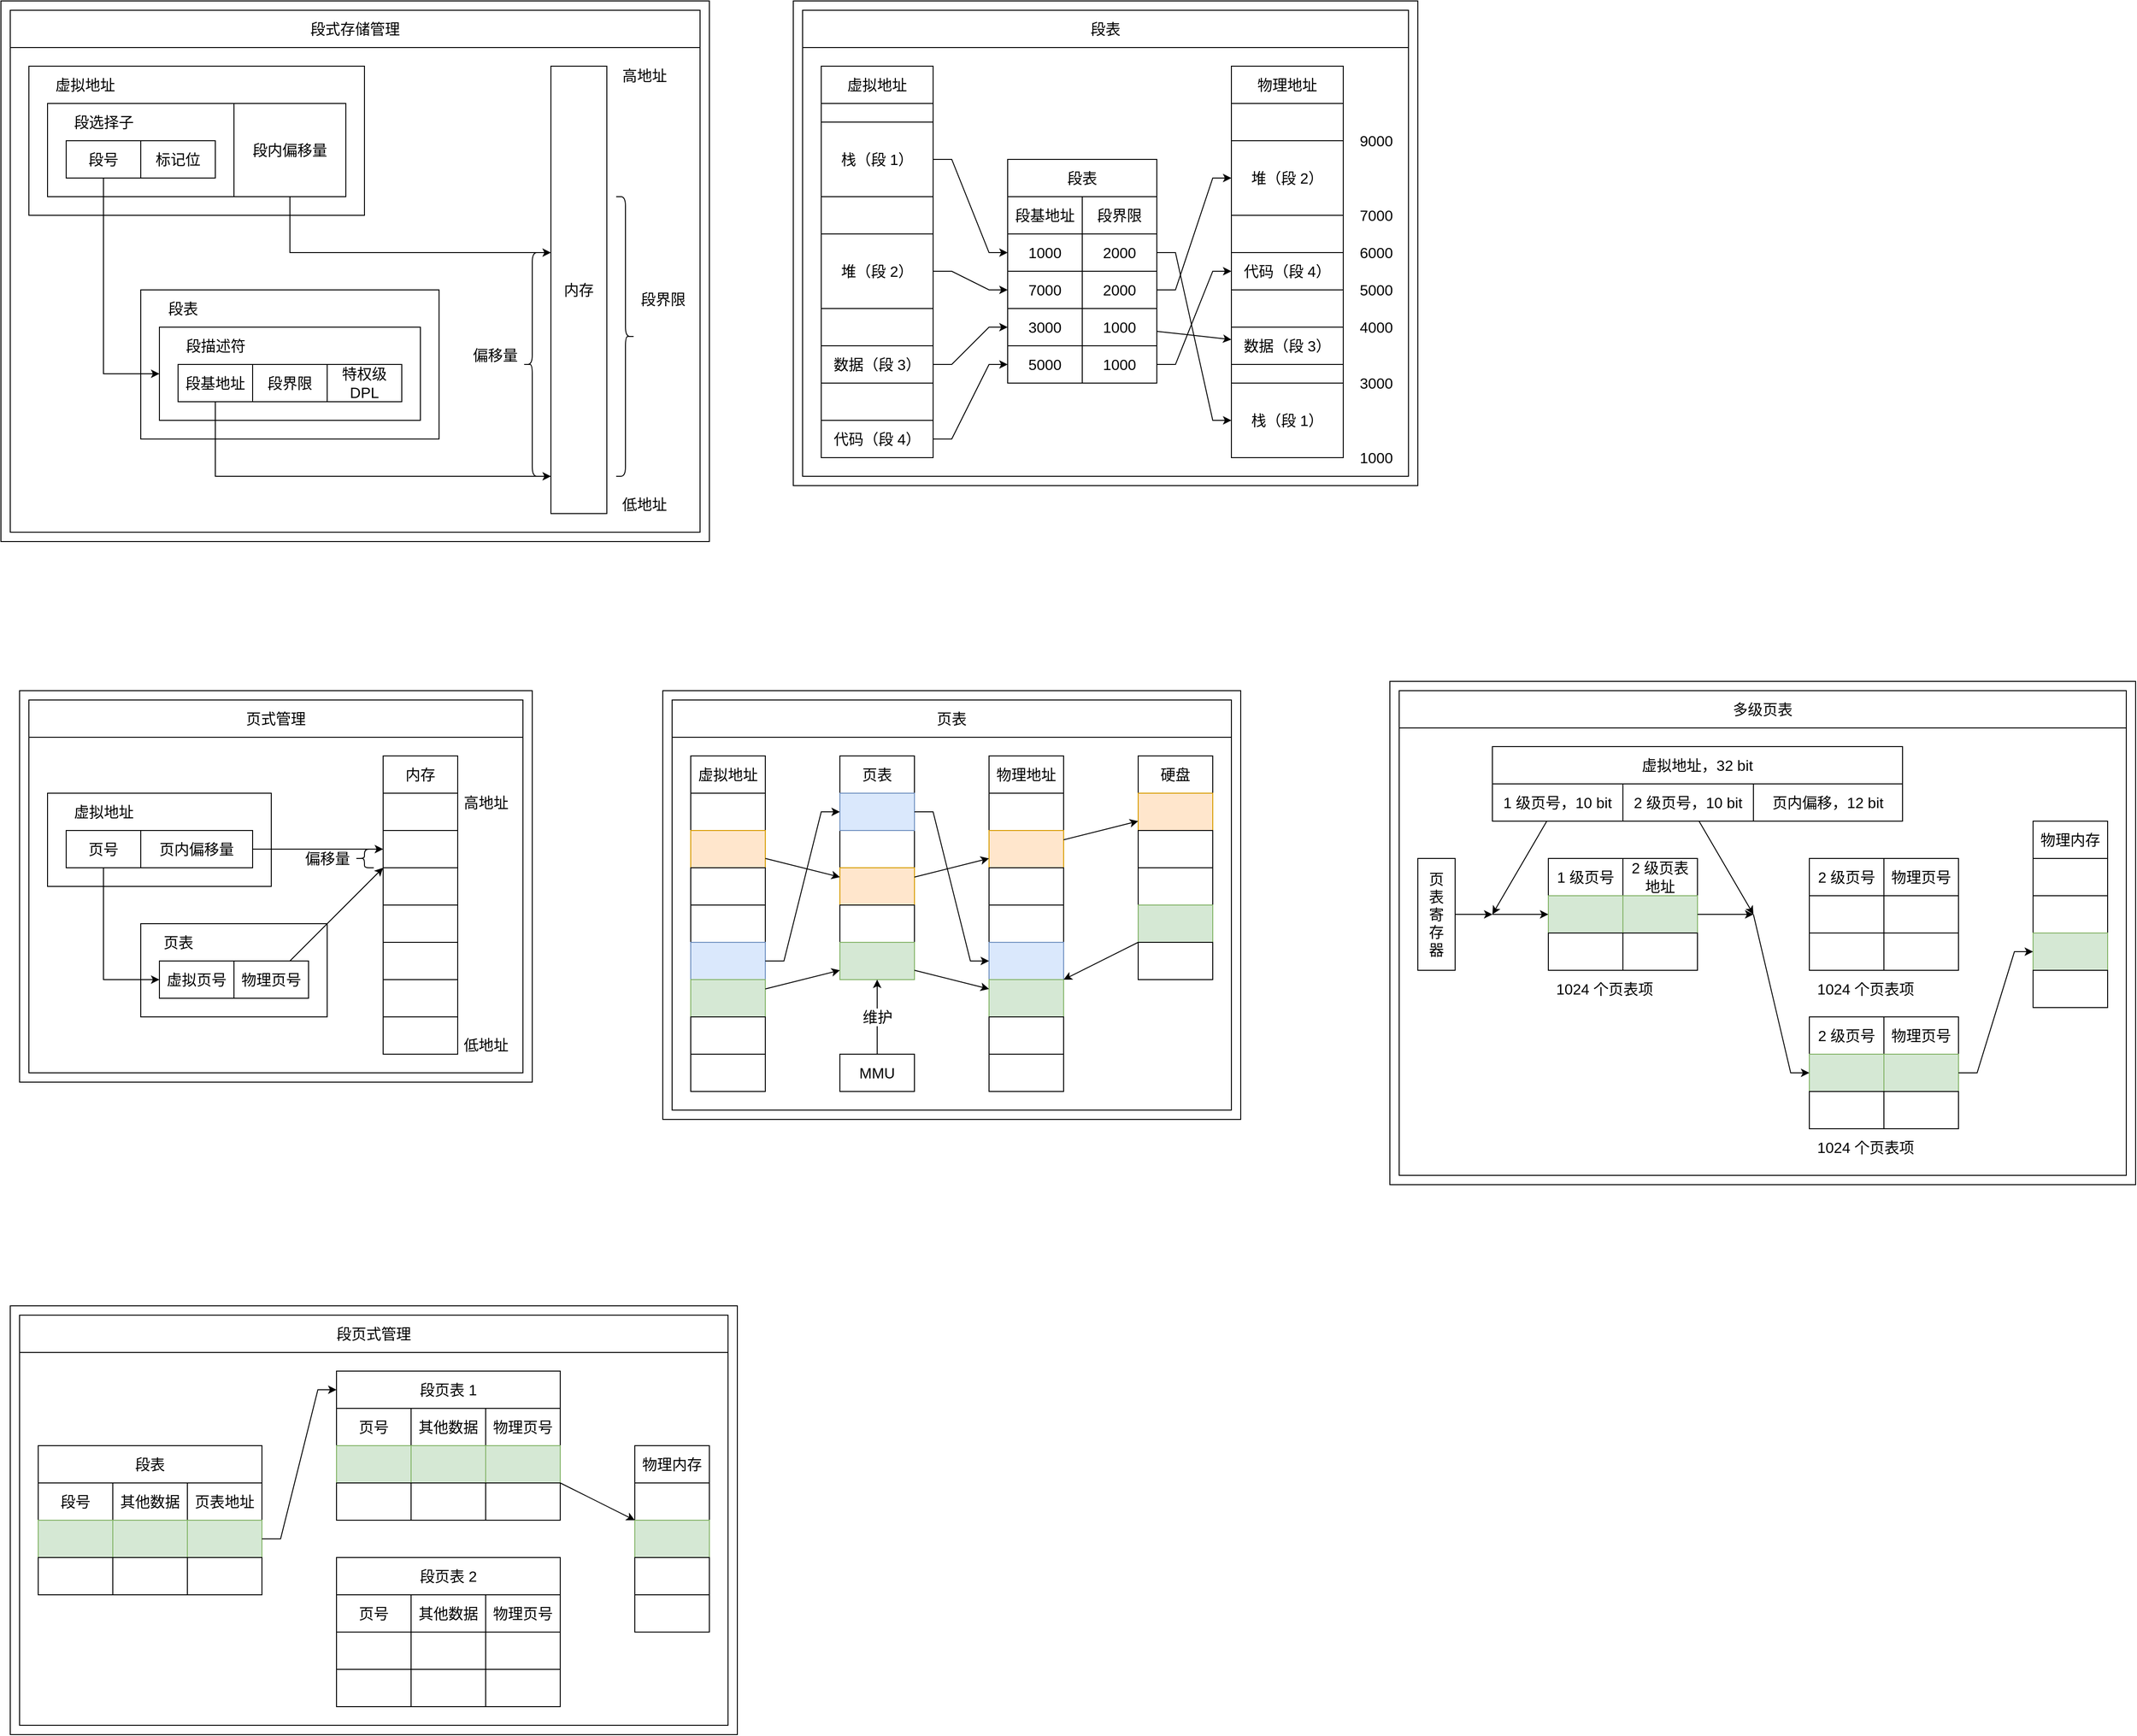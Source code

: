 <mxfile version="17.4.2" type="device"><diagram id="UDlizHPyq2F-EiQFJnR5" name="第 1 页"><mxGraphModel dx="2816" dy="1686" grid="1" gridSize="10" guides="0" tooltips="1" connect="0" arrows="0" fold="1" page="1" pageScale="1" pageWidth="827" pageHeight="1169" math="0" shadow="0"><root><mxCell id="0"/><mxCell id="1" parent="0"/><mxCell id="MogbPt8n4CE0LKkK8IzU-5" value="" style="group" vertex="1" connectable="0" parent="1"><mxGeometry x="220" y="220" width="740" height="560" as="geometry"/></mxCell><mxCell id="t6T3o283fWgh9H9wGAyo-39" value="" style="rounded=0;whiteSpace=wrap;html=1;fontSize=16;strokeColor=default;fillColor=none;container=0;" parent="MogbPt8n4CE0LKkK8IzU-5" vertex="1"><mxGeometry y="40" width="740" height="520" as="geometry"/></mxCell><mxCell id="t6T3o283fWgh9H9wGAyo-253" value="段式存储管理" style="rounded=0;whiteSpace=wrap;html=1;fontSize=16;strokeColor=default;fillColor=none;container=0;" parent="MogbPt8n4CE0LKkK8IzU-5" vertex="1"><mxGeometry width="740" height="40" as="geometry"/></mxCell><mxCell id="t6T3o283fWgh9H9wGAyo-29" value="内存" style="rounded=0;whiteSpace=wrap;html=1;fontSize=16;strokeColor=default;fillColor=none;container=0;" parent="MogbPt8n4CE0LKkK8IzU-5" vertex="1"><mxGeometry x="580" y="60" width="60" height="480" as="geometry"/></mxCell><mxCell id="t6T3o283fWgh9H9wGAyo-31" value="" style="endArrow=classic;html=1;rounded=0;fontSize=16;" parent="MogbPt8n4CE0LKkK8IzU-5" source="t6T3o283fWgh9H9wGAyo-19" edge="1"><mxGeometry width="50" height="50" relative="1" as="geometry"><mxPoint x="220" y="460" as="sourcePoint"/><mxPoint x="580" y="500" as="targetPoint"/><Array as="points"><mxPoint x="220" y="500"/></Array></mxGeometry></mxCell><mxCell id="t6T3o283fWgh9H9wGAyo-32" value="低地址" style="text;html=1;align=center;verticalAlign=middle;resizable=0;points=[];autosize=1;strokeColor=none;fillColor=none;fontSize=16;container=0;" parent="MogbPt8n4CE0LKkK8IzU-5" vertex="1"><mxGeometry x="650" y="520" width="60" height="20" as="geometry"/></mxCell><mxCell id="t6T3o283fWgh9H9wGAyo-33" value="高地址" style="text;html=1;align=center;verticalAlign=middle;resizable=0;points=[];autosize=1;strokeColor=none;fillColor=none;fontSize=16;container=0;" parent="MogbPt8n4CE0LKkK8IzU-5" vertex="1"><mxGeometry x="650" y="60" width="60" height="20" as="geometry"/></mxCell><mxCell id="t6T3o283fWgh9H9wGAyo-34" value="" style="endArrow=classic;html=1;rounded=0;fontSize=16;" parent="MogbPt8n4CE0LKkK8IzU-5" source="t6T3o283fWgh9H9wGAyo-13" edge="1"><mxGeometry width="50" height="50" relative="1" as="geometry"><mxPoint x="540" y="320" as="sourcePoint"/><mxPoint x="580" y="260" as="targetPoint"/><Array as="points"><mxPoint x="300" y="260"/></Array></mxGeometry></mxCell><mxCell id="t6T3o283fWgh9H9wGAyo-35" value="" style="shape=curlyBracket;whiteSpace=wrap;html=1;rounded=1;fontSize=16;strokeColor=default;fillColor=none;container=0;" parent="MogbPt8n4CE0LKkK8IzU-5" vertex="1"><mxGeometry x="550" y="260" width="20" height="240" as="geometry"/></mxCell><mxCell id="t6T3o283fWgh9H9wGAyo-36" value="偏移量" style="text;html=1;align=center;verticalAlign=middle;resizable=0;points=[];autosize=1;strokeColor=none;fillColor=none;fontSize=16;container=0;" parent="MogbPt8n4CE0LKkK8IzU-5" vertex="1"><mxGeometry x="490" y="360" width="60" height="20" as="geometry"/></mxCell><mxCell id="t6T3o283fWgh9H9wGAyo-37" value="" style="shape=curlyBracket;whiteSpace=wrap;html=1;rounded=1;flipH=1;fontSize=16;strokeColor=default;fillColor=none;container=0;" parent="MogbPt8n4CE0LKkK8IzU-5" vertex="1"><mxGeometry x="650" y="200" width="20" height="300" as="geometry"/></mxCell><mxCell id="t6T3o283fWgh9H9wGAyo-38" value="段界限" style="text;html=1;align=center;verticalAlign=middle;resizable=0;points=[];autosize=1;strokeColor=none;fillColor=none;fontSize=16;container=0;" parent="MogbPt8n4CE0LKkK8IzU-5" vertex="1"><mxGeometry x="670" y="300" width="60" height="20" as="geometry"/></mxCell><mxCell id="t6T3o283fWgh9H9wGAyo-11" value="" style="rounded=0;whiteSpace=wrap;html=1;fontSize=16;strokeColor=default;fillColor=none;spacingTop=-120;container=0;" parent="MogbPt8n4CE0LKkK8IzU-5" vertex="1"><mxGeometry x="20" y="60" width="360" height="160" as="geometry"/></mxCell><mxCell id="t6T3o283fWgh9H9wGAyo-12" value="" style="rounded=0;whiteSpace=wrap;html=1;fontSize=16;strokeColor=default;fillColor=none;spacingTop=-60;container=0;" parent="MogbPt8n4CE0LKkK8IzU-5" vertex="1"><mxGeometry x="40" y="100" width="200" height="100" as="geometry"/></mxCell><mxCell id="t6T3o283fWgh9H9wGAyo-13" value="段内偏移量" style="rounded=0;whiteSpace=wrap;html=1;fontSize=16;strokeColor=default;fillColor=none;container=0;" parent="MogbPt8n4CE0LKkK8IzU-5" vertex="1"><mxGeometry x="240" y="100" width="120" height="100" as="geometry"/></mxCell><mxCell id="t6T3o283fWgh9H9wGAyo-14" value="段号" style="rounded=0;whiteSpace=wrap;html=1;fontSize=16;strokeColor=default;fillColor=none;container=0;" parent="MogbPt8n4CE0LKkK8IzU-5" vertex="1"><mxGeometry x="60" y="140" width="80" height="40" as="geometry"/></mxCell><mxCell id="t6T3o283fWgh9H9wGAyo-15" value="标记位" style="rounded=0;whiteSpace=wrap;html=1;fontSize=16;strokeColor=default;fillColor=none;container=0;" parent="MogbPt8n4CE0LKkK8IzU-5" vertex="1"><mxGeometry x="140" y="140" width="80" height="40" as="geometry"/></mxCell><mxCell id="t6T3o283fWgh9H9wGAyo-17" value="" style="rounded=0;whiteSpace=wrap;html=1;fontSize=16;strokeColor=default;fillColor=none;spacingTop=-220;container=0;" parent="MogbPt8n4CE0LKkK8IzU-5" vertex="1"><mxGeometry x="140" y="300" width="320" height="160" as="geometry"/></mxCell><mxCell id="t6T3o283fWgh9H9wGAyo-18" value="" style="rounded=0;whiteSpace=wrap;html=1;fontSize=16;strokeColor=default;fillColor=none;spacingTop=-60;container=0;" parent="MogbPt8n4CE0LKkK8IzU-5" vertex="1"><mxGeometry x="160" y="340" width="280" height="100" as="geometry"/></mxCell><mxCell id="t6T3o283fWgh9H9wGAyo-19" value="段基地址" style="rounded=0;whiteSpace=wrap;html=1;fontSize=16;strokeColor=default;fillColor=none;container=0;" parent="MogbPt8n4CE0LKkK8IzU-5" vertex="1"><mxGeometry x="180" y="380" width="80" height="40" as="geometry"/></mxCell><mxCell id="t6T3o283fWgh9H9wGAyo-20" value="段界限" style="rounded=0;whiteSpace=wrap;html=1;fontSize=16;strokeColor=default;fillColor=none;container=0;" parent="MogbPt8n4CE0LKkK8IzU-5" vertex="1"><mxGeometry x="260" y="380" width="80" height="40" as="geometry"/></mxCell><mxCell id="t6T3o283fWgh9H9wGAyo-21" value="特权级&lt;br&gt;DPL" style="rounded=0;whiteSpace=wrap;html=1;fontSize=16;strokeColor=default;fillColor=none;container=0;" parent="MogbPt8n4CE0LKkK8IzU-5" vertex="1"><mxGeometry x="340" y="380" width="80" height="40" as="geometry"/></mxCell><mxCell id="t6T3o283fWgh9H9wGAyo-30" value="" style="endArrow=classic;html=1;rounded=0;fontSize=16;" parent="MogbPt8n4CE0LKkK8IzU-5" source="t6T3o283fWgh9H9wGAyo-14" target="t6T3o283fWgh9H9wGAyo-18" edge="1"><mxGeometry width="50" height="50" relative="1" as="geometry"><mxPoint x="340" y="360" as="sourcePoint"/><mxPoint x="160" y="400" as="targetPoint"/><Array as="points"><mxPoint x="100" y="390"/></Array></mxGeometry></mxCell><mxCell id="MogbPt8n4CE0LKkK8IzU-1" value="&lt;span style=&quot;font-size: 16px&quot;&gt;段表&lt;/span&gt;" style="text;html=1;align=center;verticalAlign=middle;resizable=0;points=[];autosize=1;strokeColor=none;fillColor=none;" vertex="1" parent="MogbPt8n4CE0LKkK8IzU-5"><mxGeometry x="160" y="310" width="50" height="20" as="geometry"/></mxCell><mxCell id="MogbPt8n4CE0LKkK8IzU-2" value="&lt;span style=&quot;font-size: 16px&quot;&gt;虚拟地址&lt;/span&gt;" style="text;html=1;align=center;verticalAlign=middle;resizable=0;points=[];autosize=1;strokeColor=none;fillColor=none;" vertex="1" parent="MogbPt8n4CE0LKkK8IzU-5"><mxGeometry x="40" y="70" width="80" height="20" as="geometry"/></mxCell><mxCell id="MogbPt8n4CE0LKkK8IzU-3" value="&lt;span style=&quot;font-size: 16px&quot;&gt;段选择子&lt;/span&gt;" style="text;html=1;align=center;verticalAlign=middle;resizable=0;points=[];autosize=1;strokeColor=none;fillColor=none;" vertex="1" parent="MogbPt8n4CE0LKkK8IzU-5"><mxGeometry x="60" y="110" width="80" height="20" as="geometry"/></mxCell><mxCell id="MogbPt8n4CE0LKkK8IzU-4" value="&lt;span style=&quot;font-size: 16px&quot;&gt;段描述符&lt;/span&gt;" style="text;html=1;align=center;verticalAlign=middle;resizable=0;points=[];autosize=1;strokeColor=none;fillColor=none;" vertex="1" parent="MogbPt8n4CE0LKkK8IzU-5"><mxGeometry x="180" y="350" width="80" height="20" as="geometry"/></mxCell><mxCell id="MogbPt8n4CE0LKkK8IzU-6" value="" style="group" vertex="1" connectable="0" parent="1"><mxGeometry x="1070" y="220" width="650" height="500" as="geometry"/></mxCell><mxCell id="t6T3o283fWgh9H9wGAyo-254" value="段表" style="rounded=0;whiteSpace=wrap;html=1;fontSize=16;strokeColor=default;fillColor=none;container=0;" parent="MogbPt8n4CE0LKkK8IzU-6" vertex="1"><mxGeometry width="650" height="40" as="geometry"/></mxCell><mxCell id="t6T3o283fWgh9H9wGAyo-48" value="段基地址" style="rounded=0;whiteSpace=wrap;html=1;fontSize=16;strokeColor=default;fillColor=none;container=0;" parent="MogbPt8n4CE0LKkK8IzU-6" vertex="1"><mxGeometry x="220" y="200" width="80" height="40" as="geometry"/></mxCell><mxCell id="t6T3o283fWgh9H9wGAyo-49" value="段界限" style="rounded=0;whiteSpace=wrap;html=1;fontSize=16;strokeColor=default;fillColor=none;container=0;" parent="MogbPt8n4CE0LKkK8IzU-6" vertex="1"><mxGeometry x="300" y="200" width="80" height="40" as="geometry"/></mxCell><mxCell id="t6T3o283fWgh9H9wGAyo-50" value="1000" style="rounded=0;whiteSpace=wrap;html=1;fontSize=16;strokeColor=default;fillColor=none;container=0;" parent="MogbPt8n4CE0LKkK8IzU-6" vertex="1"><mxGeometry x="220" y="240" width="80" height="40" as="geometry"/></mxCell><mxCell id="t6T3o283fWgh9H9wGAyo-51" value="2000" style="rounded=0;whiteSpace=wrap;html=1;fontSize=16;strokeColor=default;fillColor=none;container=0;" parent="MogbPt8n4CE0LKkK8IzU-6" vertex="1"><mxGeometry x="300" y="240" width="80" height="40" as="geometry"/></mxCell><mxCell id="t6T3o283fWgh9H9wGAyo-52" value="7000" style="rounded=0;whiteSpace=wrap;html=1;fontSize=16;strokeColor=default;fillColor=none;container=0;" parent="MogbPt8n4CE0LKkK8IzU-6" vertex="1"><mxGeometry x="220" y="280" width="80" height="40" as="geometry"/></mxCell><mxCell id="t6T3o283fWgh9H9wGAyo-53" value="2000" style="rounded=0;whiteSpace=wrap;html=1;fontSize=16;strokeColor=default;fillColor=none;container=0;" parent="MogbPt8n4CE0LKkK8IzU-6" vertex="1"><mxGeometry x="300" y="280" width="80" height="40" as="geometry"/></mxCell><mxCell id="t6T3o283fWgh9H9wGAyo-54" value="3000" style="rounded=0;whiteSpace=wrap;html=1;fontSize=16;strokeColor=default;fillColor=none;container=0;" parent="MogbPt8n4CE0LKkK8IzU-6" vertex="1"><mxGeometry x="220" y="320" width="80" height="40" as="geometry"/></mxCell><mxCell id="t6T3o283fWgh9H9wGAyo-55" value="1000" style="rounded=0;whiteSpace=wrap;html=1;fontSize=16;strokeColor=default;fillColor=none;container=0;" parent="MogbPt8n4CE0LKkK8IzU-6" vertex="1"><mxGeometry x="300" y="320" width="80" height="40" as="geometry"/></mxCell><mxCell id="t6T3o283fWgh9H9wGAyo-56" value="5000" style="rounded=0;whiteSpace=wrap;html=1;fontSize=16;strokeColor=default;fillColor=none;container=0;" parent="MogbPt8n4CE0LKkK8IzU-6" vertex="1"><mxGeometry x="220" y="360" width="80" height="40" as="geometry"/></mxCell><mxCell id="t6T3o283fWgh9H9wGAyo-57" value="1000" style="rounded=0;whiteSpace=wrap;html=1;fontSize=16;strokeColor=default;fillColor=none;container=0;" parent="MogbPt8n4CE0LKkK8IzU-6" vertex="1"><mxGeometry x="300" y="360" width="80" height="40" as="geometry"/></mxCell><mxCell id="t6T3o283fWgh9H9wGAyo-68" value="1000" style="text;html=1;align=center;verticalAlign=middle;resizable=0;points=[];autosize=1;strokeColor=none;fillColor=none;fontSize=16;container=0;" parent="MogbPt8n4CE0LKkK8IzU-6" vertex="1"><mxGeometry x="590" y="470" width="50" height="20" as="geometry"/></mxCell><mxCell id="t6T3o283fWgh9H9wGAyo-69" value="3000" style="text;html=1;align=center;verticalAlign=middle;resizable=0;points=[];autosize=1;strokeColor=none;fillColor=none;fontSize=16;container=0;" parent="MogbPt8n4CE0LKkK8IzU-6" vertex="1"><mxGeometry x="590" y="390" width="50" height="20" as="geometry"/></mxCell><mxCell id="t6T3o283fWgh9H9wGAyo-70" value="4000" style="text;html=1;align=center;verticalAlign=middle;resizable=0;points=[];autosize=1;strokeColor=none;fillColor=none;fontSize=16;container=0;" parent="MogbPt8n4CE0LKkK8IzU-6" vertex="1"><mxGeometry x="590" y="330" width="50" height="20" as="geometry"/></mxCell><mxCell id="t6T3o283fWgh9H9wGAyo-71" value="5000" style="text;html=1;align=center;verticalAlign=middle;resizable=0;points=[];autosize=1;strokeColor=none;fillColor=none;fontSize=16;container=0;" parent="MogbPt8n4CE0LKkK8IzU-6" vertex="1"><mxGeometry x="590" y="290" width="50" height="20" as="geometry"/></mxCell><mxCell id="t6T3o283fWgh9H9wGAyo-72" value="6000" style="text;html=1;align=center;verticalAlign=middle;resizable=0;points=[];autosize=1;strokeColor=none;fillColor=none;fontSize=16;container=0;" parent="MogbPt8n4CE0LKkK8IzU-6" vertex="1"><mxGeometry x="590" y="250" width="50" height="20" as="geometry"/></mxCell><mxCell id="t6T3o283fWgh9H9wGAyo-73" value="7000" style="text;html=1;align=center;verticalAlign=middle;resizable=0;points=[];autosize=1;strokeColor=none;fillColor=none;fontSize=16;container=0;" parent="MogbPt8n4CE0LKkK8IzU-6" vertex="1"><mxGeometry x="590" y="210" width="50" height="20" as="geometry"/></mxCell><mxCell id="t6T3o283fWgh9H9wGAyo-74" value="9000" style="text;html=1;align=center;verticalAlign=middle;resizable=0;points=[];autosize=1;strokeColor=none;fillColor=none;fontSize=16;container=0;" parent="MogbPt8n4CE0LKkK8IzU-6" vertex="1"><mxGeometry x="590" y="130" width="50" height="20" as="geometry"/></mxCell><mxCell id="t6T3o283fWgh9H9wGAyo-75" value="" style="group;strokeColor=default;container=0;" parent="MogbPt8n4CE0LKkK8IzU-6" vertex="1" connectable="0"><mxGeometry x="460" y="60" width="120" height="420" as="geometry"/></mxCell><mxCell id="t6T3o283fWgh9H9wGAyo-76" value="" style="group;strokeColor=default;container=0;" parent="MogbPt8n4CE0LKkK8IzU-6" vertex="1" connectable="0"><mxGeometry x="20" y="60" width="120" height="420" as="geometry"/></mxCell><mxCell id="t6T3o283fWgh9H9wGAyo-77" value="" style="endArrow=classic;html=1;rounded=0;fontSize=16;" parent="MogbPt8n4CE0LKkK8IzU-6" source="t6T3o283fWgh9H9wGAyo-44" target="t6T3o283fWgh9H9wGAyo-50" edge="1"><mxGeometry width="50" height="50" relative="1" as="geometry"><mxPoint x="290" y="290" as="sourcePoint"/><mxPoint x="340" y="240" as="targetPoint"/><Array as="points"><mxPoint x="160" y="160"/><mxPoint x="200" y="260"/></Array></mxGeometry></mxCell><mxCell id="t6T3o283fWgh9H9wGAyo-78" value="" style="endArrow=classic;html=1;rounded=0;fontSize=16;" parent="MogbPt8n4CE0LKkK8IzU-6" source="t6T3o283fWgh9H9wGAyo-45" target="t6T3o283fWgh9H9wGAyo-52" edge="1"><mxGeometry width="50" height="50" relative="1" as="geometry"><mxPoint x="150" y="203.333" as="sourcePoint"/><mxPoint x="234" y="250" as="targetPoint"/><Array as="points"><mxPoint x="160" y="280"/><mxPoint x="200" y="300"/></Array></mxGeometry></mxCell><mxCell id="t6T3o283fWgh9H9wGAyo-79" value="" style="endArrow=classic;html=1;rounded=0;fontSize=16;" parent="MogbPt8n4CE0LKkK8IzU-6" source="t6T3o283fWgh9H9wGAyo-46" target="t6T3o283fWgh9H9wGAyo-54" edge="1"><mxGeometry width="50" height="50" relative="1" as="geometry"><mxPoint x="150" y="296.667" as="sourcePoint"/><mxPoint x="230" y="305.556" as="targetPoint"/><Array as="points"><mxPoint x="160" y="380"/><mxPoint x="200" y="340"/></Array></mxGeometry></mxCell><mxCell id="t6T3o283fWgh9H9wGAyo-80" value="" style="endArrow=classic;html=1;rounded=0;fontSize=16;" parent="MogbPt8n4CE0LKkK8IzU-6" source="t6T3o283fWgh9H9wGAyo-47" target="t6T3o283fWgh9H9wGAyo-56" edge="1"><mxGeometry width="50" height="50" relative="1" as="geometry"><mxPoint x="150" y="376.667" as="sourcePoint"/><mxPoint x="230" y="358.889" as="targetPoint"/><Array as="points"><mxPoint x="160" y="460"/><mxPoint x="200" y="380"/></Array></mxGeometry></mxCell><mxCell id="t6T3o283fWgh9H9wGAyo-81" value="" style="endArrow=classic;html=1;rounded=0;fontSize=16;" parent="MogbPt8n4CE0LKkK8IzU-6" source="t6T3o283fWgh9H9wGAyo-51" target="t6T3o283fWgh9H9wGAyo-67" edge="1"><mxGeometry width="50" height="50" relative="1" as="geometry"><mxPoint x="150" y="203.333" as="sourcePoint"/><mxPoint x="234" y="250" as="targetPoint"/><Array as="points"><mxPoint x="400" y="260"/><mxPoint x="440" y="440"/></Array></mxGeometry></mxCell><mxCell id="t6T3o283fWgh9H9wGAyo-82" value="" style="endArrow=classic;html=1;rounded=0;fontSize=16;" parent="MogbPt8n4CE0LKkK8IzU-6" source="t6T3o283fWgh9H9wGAyo-53" target="t6T3o283fWgh9H9wGAyo-66" edge="1"><mxGeometry width="50" height="50" relative="1" as="geometry"><mxPoint x="370" y="290" as="sourcePoint"/><mxPoint x="490" y="410" as="targetPoint"/><Array as="points"><mxPoint x="400" y="300"/><mxPoint x="440" y="180"/></Array></mxGeometry></mxCell><mxCell id="t6T3o283fWgh9H9wGAyo-83" value="" style="endArrow=classic;html=1;rounded=0;fontSize=16;" parent="MogbPt8n4CE0LKkK8IzU-6" source="t6T3o283fWgh9H9wGAyo-55" target="t6T3o283fWgh9H9wGAyo-65" edge="1"><mxGeometry width="50" height="50" relative="1" as="geometry"><mxPoint x="430" y="280" as="sourcePoint"/><mxPoint x="480" y="230" as="targetPoint"/></mxGeometry></mxCell><mxCell id="t6T3o283fWgh9H9wGAyo-84" value="" style="endArrow=classic;html=1;rounded=0;fontSize=16;" parent="MogbPt8n4CE0LKkK8IzU-6" source="t6T3o283fWgh9H9wGAyo-57" target="t6T3o283fWgh9H9wGAyo-64" edge="1"><mxGeometry width="50" height="50" relative="1" as="geometry"><mxPoint x="390" y="354.444" as="sourcePoint"/><mxPoint x="470" y="363.333" as="targetPoint"/><Array as="points"><mxPoint x="400" y="380"/><mxPoint x="440" y="280"/></Array></mxGeometry></mxCell><mxCell id="t6T3o283fWgh9H9wGAyo-85" value="" style="rounded=0;whiteSpace=wrap;html=1;fontSize=16;strokeColor=default;fillColor=none;container=0;" parent="MogbPt8n4CE0LKkK8IzU-6" vertex="1"><mxGeometry y="40" width="650" height="460" as="geometry"/></mxCell><mxCell id="t6T3o283fWgh9H9wGAyo-61" value="物理地址" style="rounded=0;whiteSpace=wrap;html=1;fontSize=16;strokeColor=default;fillColor=none;container=0;" parent="MogbPt8n4CE0LKkK8IzU-6" vertex="1"><mxGeometry x="460" y="60" width="120" height="40" as="geometry"/></mxCell><mxCell id="t6T3o283fWgh9H9wGAyo-64" value="代码（段 4）" style="rounded=0;whiteSpace=wrap;html=1;fontSize=16;strokeColor=default;fillColor=none;container=0;" parent="MogbPt8n4CE0LKkK8IzU-6" vertex="1"><mxGeometry x="460" y="260" width="120" height="40" as="geometry"/></mxCell><mxCell id="t6T3o283fWgh9H9wGAyo-65" value="数据（段 3）" style="rounded=0;whiteSpace=wrap;html=1;fontSize=16;strokeColor=default;fillColor=none;container=0;" parent="MogbPt8n4CE0LKkK8IzU-6" vertex="1"><mxGeometry x="460" y="340" width="120" height="40" as="geometry"/></mxCell><mxCell id="t6T3o283fWgh9H9wGAyo-66" value="堆（段 2）" style="rounded=0;whiteSpace=wrap;html=1;fontSize=16;strokeColor=default;fillColor=none;container=0;" parent="MogbPt8n4CE0LKkK8IzU-6" vertex="1"><mxGeometry x="460" y="140" width="120" height="80" as="geometry"/></mxCell><mxCell id="t6T3o283fWgh9H9wGAyo-67" value="栈（段 1）" style="rounded=0;whiteSpace=wrap;html=1;fontSize=16;strokeColor=default;fillColor=none;container=0;" parent="MogbPt8n4CE0LKkK8IzU-6" vertex="1"><mxGeometry x="460" y="400" width="120" height="80" as="geometry"/></mxCell><mxCell id="t6T3o283fWgh9H9wGAyo-44" value="栈（段 1）" style="rounded=0;whiteSpace=wrap;html=1;fontSize=16;strokeColor=default;fillColor=none;container=0;" parent="MogbPt8n4CE0LKkK8IzU-6" vertex="1"><mxGeometry x="20" y="120" width="120" height="80" as="geometry"/></mxCell><mxCell id="t6T3o283fWgh9H9wGAyo-45" value="堆（段 2）" style="rounded=0;whiteSpace=wrap;html=1;fontSize=16;strokeColor=default;fillColor=none;container=0;" parent="MogbPt8n4CE0LKkK8IzU-6" vertex="1"><mxGeometry x="20" y="240" width="120" height="80" as="geometry"/></mxCell><mxCell id="t6T3o283fWgh9H9wGAyo-46" value="数据（段 3）" style="rounded=0;whiteSpace=wrap;html=1;fontSize=16;strokeColor=default;fillColor=none;container=0;" parent="MogbPt8n4CE0LKkK8IzU-6" vertex="1"><mxGeometry x="20" y="360" width="120" height="40" as="geometry"/></mxCell><mxCell id="t6T3o283fWgh9H9wGAyo-47" value="代码（段 4）" style="rounded=0;whiteSpace=wrap;html=1;fontSize=16;strokeColor=default;fillColor=none;container=0;" parent="MogbPt8n4CE0LKkK8IzU-6" vertex="1"><mxGeometry x="20" y="440" width="120" height="40" as="geometry"/></mxCell><mxCell id="t6T3o283fWgh9H9wGAyo-60" value="虚拟地址" style="rounded=0;whiteSpace=wrap;html=1;fontSize=16;strokeColor=default;fillColor=none;container=0;" parent="MogbPt8n4CE0LKkK8IzU-6" vertex="1"><mxGeometry x="20" y="60" width="120" height="40" as="geometry"/></mxCell><mxCell id="t6T3o283fWgh9H9wGAyo-255" value="段表" style="rounded=0;whiteSpace=wrap;html=1;fontSize=16;strokeColor=default;fillColor=none;container=0;" parent="MogbPt8n4CE0LKkK8IzU-6" vertex="1"><mxGeometry x="220" y="160" width="160" height="40" as="geometry"/></mxCell><mxCell id="MogbPt8n4CE0LKkK8IzU-7" value="" style="rounded=0;whiteSpace=wrap;html=1;fillColor=none;" vertex="1" parent="1"><mxGeometry x="210" y="210" width="760" height="580" as="geometry"/></mxCell><mxCell id="MogbPt8n4CE0LKkK8IzU-8" value="" style="rounded=0;whiteSpace=wrap;html=1;fillColor=none;" vertex="1" parent="1"><mxGeometry x="1060" y="210" width="670" height="520" as="geometry"/></mxCell><mxCell id="MogbPt8n4CE0LKkK8IzU-15" value="" style="group" vertex="1" connectable="0" parent="1"><mxGeometry x="920" y="950" width="620" height="460" as="geometry"/></mxCell><mxCell id="t6T3o283fWgh9H9wGAyo-150" value="" style="rounded=0;whiteSpace=wrap;html=1;fontSize=16;strokeColor=default;fillColor=none;container=0;" parent="MogbPt8n4CE0LKkK8IzU-15" vertex="1"><mxGeometry x="10" y="50" width="600" height="400" as="geometry"/></mxCell><mxCell id="t6T3o283fWgh9H9wGAyo-251" value="页表" style="rounded=0;whiteSpace=wrap;html=1;fontSize=16;strokeColor=default;fillColor=none;container=0;" parent="MogbPt8n4CE0LKkK8IzU-15" vertex="1"><mxGeometry x="10" y="10" width="600" height="40" as="geometry"/></mxCell><mxCell id="t6T3o283fWgh9H9wGAyo-107" value="虚拟地址" style="rounded=0;whiteSpace=wrap;html=1;fontSize=16;strokeColor=default;fillColor=none;container=0;" parent="MogbPt8n4CE0LKkK8IzU-15" vertex="1"><mxGeometry x="30" y="70" width="80" height="40" as="geometry"/></mxCell><mxCell id="t6T3o283fWgh9H9wGAyo-108" value="" style="rounded=0;whiteSpace=wrap;html=1;fontSize=16;strokeColor=default;fillColor=none;container=0;" parent="MogbPt8n4CE0LKkK8IzU-15" vertex="1"><mxGeometry x="30" y="110" width="80" height="40" as="geometry"/></mxCell><mxCell id="t6T3o283fWgh9H9wGAyo-109" value="" style="rounded=0;whiteSpace=wrap;html=1;fontSize=16;strokeColor=#d79b00;fillColor=#ffe6cc;container=0;" parent="MogbPt8n4CE0LKkK8IzU-15" vertex="1"><mxGeometry x="30" y="150" width="80" height="40" as="geometry"/></mxCell><mxCell id="t6T3o283fWgh9H9wGAyo-110" value="" style="rounded=0;whiteSpace=wrap;html=1;fontSize=16;strokeColor=default;fillColor=none;container=0;" parent="MogbPt8n4CE0LKkK8IzU-15" vertex="1"><mxGeometry x="30" y="190" width="80" height="40" as="geometry"/></mxCell><mxCell id="t6T3o283fWgh9H9wGAyo-111" value="" style="rounded=0;whiteSpace=wrap;html=1;fontSize=16;strokeColor=default;fillColor=none;container=0;" parent="MogbPt8n4CE0LKkK8IzU-15" vertex="1"><mxGeometry x="30" y="230" width="80" height="40" as="geometry"/></mxCell><mxCell id="t6T3o283fWgh9H9wGAyo-112" value="" style="rounded=0;whiteSpace=wrap;html=1;fontSize=16;strokeColor=#6c8ebf;fillColor=#dae8fc;container=0;" parent="MogbPt8n4CE0LKkK8IzU-15" vertex="1"><mxGeometry x="30" y="270" width="80" height="40" as="geometry"/></mxCell><mxCell id="t6T3o283fWgh9H9wGAyo-113" value="" style="rounded=0;whiteSpace=wrap;html=1;fontSize=16;strokeColor=#82b366;fillColor=#d5e8d4;container=0;" parent="MogbPt8n4CE0LKkK8IzU-15" vertex="1"><mxGeometry x="30" y="310" width="80" height="40" as="geometry"/></mxCell><mxCell id="t6T3o283fWgh9H9wGAyo-114" value="" style="rounded=0;whiteSpace=wrap;html=1;fontSize=16;strokeColor=default;fillColor=none;container=0;" parent="MogbPt8n4CE0LKkK8IzU-15" vertex="1"><mxGeometry x="30" y="350" width="80" height="40" as="geometry"/></mxCell><mxCell id="t6T3o283fWgh9H9wGAyo-115" value="" style="rounded=0;whiteSpace=wrap;html=1;fontSize=16;strokeColor=default;fillColor=none;container=0;" parent="MogbPt8n4CE0LKkK8IzU-15" vertex="1"><mxGeometry x="30" y="390" width="80" height="40" as="geometry"/></mxCell><mxCell id="t6T3o283fWgh9H9wGAyo-116" value="物理地址" style="rounded=0;whiteSpace=wrap;html=1;fontSize=16;strokeColor=default;fillColor=none;container=0;" parent="MogbPt8n4CE0LKkK8IzU-15" vertex="1"><mxGeometry x="350" y="70" width="80" height="40" as="geometry"/></mxCell><mxCell id="t6T3o283fWgh9H9wGAyo-117" value="" style="rounded=0;whiteSpace=wrap;html=1;fontSize=16;strokeColor=default;fillColor=none;container=0;" parent="MogbPt8n4CE0LKkK8IzU-15" vertex="1"><mxGeometry x="350" y="110" width="80" height="40" as="geometry"/></mxCell><mxCell id="t6T3o283fWgh9H9wGAyo-118" value="" style="rounded=0;whiteSpace=wrap;html=1;fontSize=16;strokeColor=#d79b00;fillColor=#ffe6cc;container=0;" parent="MogbPt8n4CE0LKkK8IzU-15" vertex="1"><mxGeometry x="350" y="150" width="80" height="40" as="geometry"/></mxCell><mxCell id="t6T3o283fWgh9H9wGAyo-119" value="" style="rounded=0;whiteSpace=wrap;html=1;fontSize=16;strokeColor=default;fillColor=none;container=0;" parent="MogbPt8n4CE0LKkK8IzU-15" vertex="1"><mxGeometry x="350" y="190" width="80" height="40" as="geometry"/></mxCell><mxCell id="t6T3o283fWgh9H9wGAyo-120" value="" style="rounded=0;whiteSpace=wrap;html=1;fontSize=16;strokeColor=default;fillColor=none;container=0;" parent="MogbPt8n4CE0LKkK8IzU-15" vertex="1"><mxGeometry x="350" y="230" width="80" height="40" as="geometry"/></mxCell><mxCell id="t6T3o283fWgh9H9wGAyo-121" value="" style="rounded=0;whiteSpace=wrap;html=1;fontSize=16;strokeColor=#6c8ebf;fillColor=#dae8fc;container=0;" parent="MogbPt8n4CE0LKkK8IzU-15" vertex="1"><mxGeometry x="350" y="270" width="80" height="40" as="geometry"/></mxCell><mxCell id="t6T3o283fWgh9H9wGAyo-122" value="" style="rounded=0;whiteSpace=wrap;html=1;fontSize=16;strokeColor=#82b366;fillColor=#d5e8d4;container=0;" parent="MogbPt8n4CE0LKkK8IzU-15" vertex="1"><mxGeometry x="350" y="310" width="80" height="40" as="geometry"/></mxCell><mxCell id="t6T3o283fWgh9H9wGAyo-123" value="" style="rounded=0;whiteSpace=wrap;html=1;fontSize=16;strokeColor=default;fillColor=none;container=0;" parent="MogbPt8n4CE0LKkK8IzU-15" vertex="1"><mxGeometry x="350" y="350" width="80" height="40" as="geometry"/></mxCell><mxCell id="t6T3o283fWgh9H9wGAyo-124" value="" style="rounded=0;whiteSpace=wrap;html=1;fontSize=16;strokeColor=default;fillColor=none;container=0;" parent="MogbPt8n4CE0LKkK8IzU-15" vertex="1"><mxGeometry x="350" y="390" width="80" height="40" as="geometry"/></mxCell><mxCell id="t6T3o283fWgh9H9wGAyo-125" value="页表" style="rounded=0;whiteSpace=wrap;html=1;fontSize=16;strokeColor=default;fillColor=none;container=0;" parent="MogbPt8n4CE0LKkK8IzU-15" vertex="1"><mxGeometry x="190" y="70" width="80" height="40" as="geometry"/></mxCell><mxCell id="t6T3o283fWgh9H9wGAyo-126" value="" style="rounded=0;whiteSpace=wrap;html=1;fontSize=16;strokeColor=default;fillColor=none;container=0;" parent="MogbPt8n4CE0LKkK8IzU-15" vertex="1"><mxGeometry x="190" y="150" width="80" height="40" as="geometry"/></mxCell><mxCell id="t6T3o283fWgh9H9wGAyo-127" value="" style="rounded=0;whiteSpace=wrap;html=1;fontSize=16;strokeColor=#d79b00;fillColor=#ffe6cc;container=0;" parent="MogbPt8n4CE0LKkK8IzU-15" vertex="1"><mxGeometry x="190" y="190" width="80" height="40" as="geometry"/></mxCell><mxCell id="t6T3o283fWgh9H9wGAyo-128" value="" style="rounded=0;whiteSpace=wrap;html=1;fontSize=16;strokeColor=default;fillColor=none;container=0;" parent="MogbPt8n4CE0LKkK8IzU-15" vertex="1"><mxGeometry x="190" y="230" width="80" height="40" as="geometry"/></mxCell><mxCell id="t6T3o283fWgh9H9wGAyo-129" value="" style="rounded=0;whiteSpace=wrap;html=1;fontSize=16;strokeColor=#82b366;fillColor=#d5e8d4;container=0;" parent="MogbPt8n4CE0LKkK8IzU-15" vertex="1"><mxGeometry x="190" y="270" width="80" height="40" as="geometry"/></mxCell><mxCell id="t6T3o283fWgh9H9wGAyo-133" value="MMU" style="rounded=0;whiteSpace=wrap;html=1;fontSize=16;strokeColor=default;fillColor=none;container=0;" parent="MogbPt8n4CE0LKkK8IzU-15" vertex="1"><mxGeometry x="190" y="390" width="80" height="40" as="geometry"/></mxCell><mxCell id="t6T3o283fWgh9H9wGAyo-134" value="硬盘" style="rounded=0;whiteSpace=wrap;html=1;fontSize=16;strokeColor=default;fillColor=none;container=0;" parent="MogbPt8n4CE0LKkK8IzU-15" vertex="1"><mxGeometry x="510" y="70" width="80" height="40" as="geometry"/></mxCell><mxCell id="t6T3o283fWgh9H9wGAyo-135" value="" style="rounded=0;whiteSpace=wrap;html=1;fontSize=16;strokeColor=#d79b00;fillColor=#ffe6cc;container=0;" parent="MogbPt8n4CE0LKkK8IzU-15" vertex="1"><mxGeometry x="510" y="110" width="80" height="40" as="geometry"/></mxCell><mxCell id="t6T3o283fWgh9H9wGAyo-136" value="" style="rounded=0;whiteSpace=wrap;html=1;fontSize=16;strokeColor=default;fillColor=none;container=0;" parent="MogbPt8n4CE0LKkK8IzU-15" vertex="1"><mxGeometry x="510" y="150" width="80" height="40" as="geometry"/></mxCell><mxCell id="t6T3o283fWgh9H9wGAyo-137" value="" style="rounded=0;whiteSpace=wrap;html=1;fontSize=16;strokeColor=default;fillColor=none;container=0;" parent="MogbPt8n4CE0LKkK8IzU-15" vertex="1"><mxGeometry x="510" y="190" width="80" height="40" as="geometry"/></mxCell><mxCell id="t6T3o283fWgh9H9wGAyo-138" value="" style="rounded=0;whiteSpace=wrap;html=1;fontSize=16;strokeColor=#82b366;fillColor=#d5e8d4;container=0;" parent="MogbPt8n4CE0LKkK8IzU-15" vertex="1"><mxGeometry x="510" y="230" width="80" height="40" as="geometry"/></mxCell><mxCell id="t6T3o283fWgh9H9wGAyo-139" value="" style="endArrow=classic;html=1;rounded=0;fontSize=16;strokeColor=default;" parent="MogbPt8n4CE0LKkK8IzU-15" source="t6T3o283fWgh9H9wGAyo-133" target="t6T3o283fWgh9H9wGAyo-129" edge="1"><mxGeometry width="50" height="50" relative="1" as="geometry"><mxPoint x="340" y="400" as="sourcePoint"/><mxPoint x="190" y="390" as="targetPoint"/></mxGeometry></mxCell><mxCell id="t6T3o283fWgh9H9wGAyo-140" value="维护" style="edgeLabel;html=1;align=center;verticalAlign=middle;resizable=0;points=[];fontSize=16;container=0;" parent="t6T3o283fWgh9H9wGAyo-139" vertex="1" connectable="0"><mxGeometry relative="1" as="geometry"><mxPoint as="offset"/></mxGeometry></mxCell><mxCell id="t6T3o283fWgh9H9wGAyo-141" value="" style="endArrow=classic;html=1;rounded=0;fontSize=16;strokeColor=default;" parent="MogbPt8n4CE0LKkK8IzU-15" source="t6T3o283fWgh9H9wGAyo-109" target="t6T3o283fWgh9H9wGAyo-127" edge="1"><mxGeometry width="50" height="50" relative="1" as="geometry"><mxPoint x="260" y="280" as="sourcePoint"/><mxPoint x="310" y="230" as="targetPoint"/></mxGeometry></mxCell><mxCell id="t6T3o283fWgh9H9wGAyo-142" value="" style="endArrow=classic;html=1;rounded=0;fontSize=16;strokeColor=default;" parent="MogbPt8n4CE0LKkK8IzU-15" source="t6T3o283fWgh9H9wGAyo-127" target="t6T3o283fWgh9H9wGAyo-118" edge="1"><mxGeometry width="50" height="50" relative="1" as="geometry"><mxPoint x="120" y="196" as="sourcePoint"/><mxPoint x="240" y="244" as="targetPoint"/></mxGeometry></mxCell><mxCell id="t6T3o283fWgh9H9wGAyo-143" value="" style="endArrow=classic;html=1;rounded=0;fontSize=16;strokeColor=default;" parent="MogbPt8n4CE0LKkK8IzU-15" source="t6T3o283fWgh9H9wGAyo-113" target="t6T3o283fWgh9H9wGAyo-129" edge="1"><mxGeometry width="50" height="50" relative="1" as="geometry"><mxPoint x="120" y="196" as="sourcePoint"/><mxPoint x="240" y="244" as="targetPoint"/></mxGeometry></mxCell><mxCell id="t6T3o283fWgh9H9wGAyo-144" value="" style="endArrow=classic;html=1;rounded=0;fontSize=16;strokeColor=default;" parent="MogbPt8n4CE0LKkK8IzU-15" source="t6T3o283fWgh9H9wGAyo-129" target="t6T3o283fWgh9H9wGAyo-122" edge="1"><mxGeometry width="50" height="50" relative="1" as="geometry"><mxPoint x="370" y="290" as="sourcePoint"/><mxPoint x="240" y="340" as="targetPoint"/></mxGeometry></mxCell><mxCell id="t6T3o283fWgh9H9wGAyo-145" value="" style="endArrow=classic;html=1;rounded=0;fontSize=16;strokeColor=default;" parent="MogbPt8n4CE0LKkK8IzU-15" source="t6T3o283fWgh9H9wGAyo-118" target="t6T3o283fWgh9H9wGAyo-135" edge="1"><mxGeometry width="50" height="50" relative="1" as="geometry"><mxPoint x="240" y="244" as="sourcePoint"/><mxPoint x="360" y="196" as="targetPoint"/></mxGeometry></mxCell><mxCell id="t6T3o283fWgh9H9wGAyo-146" value="" style="endArrow=classic;html=1;rounded=0;fontSize=16;strokeColor=default;" parent="MogbPt8n4CE0LKkK8IzU-15" source="t6T3o283fWgh9H9wGAyo-138" target="t6T3o283fWgh9H9wGAyo-122" edge="1"><mxGeometry width="50" height="50" relative="1" as="geometry"><mxPoint x="440" y="188" as="sourcePoint"/><mxPoint x="560" y="212" as="targetPoint"/></mxGeometry></mxCell><mxCell id="t6T3o283fWgh9H9wGAyo-147" value="" style="rounded=0;whiteSpace=wrap;html=1;fontSize=16;strokeColor=#6c8ebf;fillColor=#dae8fc;container=0;" parent="MogbPt8n4CE0LKkK8IzU-15" vertex="1"><mxGeometry x="190" y="110" width="80" height="40" as="geometry"/></mxCell><mxCell id="t6T3o283fWgh9H9wGAyo-148" value="" style="endArrow=classic;html=1;rounded=0;fontSize=16;strokeColor=default;" parent="MogbPt8n4CE0LKkK8IzU-15" source="t6T3o283fWgh9H9wGAyo-112" target="t6T3o283fWgh9H9wGAyo-147" edge="1"><mxGeometry width="50" height="50" relative="1" as="geometry"><mxPoint x="120" y="196" as="sourcePoint"/><mxPoint x="240" y="244" as="targetPoint"/><Array as="points"><mxPoint x="130" y="290"/><mxPoint x="170" y="130"/></Array></mxGeometry></mxCell><mxCell id="t6T3o283fWgh9H9wGAyo-149" value="" style="endArrow=classic;html=1;rounded=0;fontSize=16;strokeColor=default;" parent="MogbPt8n4CE0LKkK8IzU-15" source="t6T3o283fWgh9H9wGAyo-147" target="t6T3o283fWgh9H9wGAyo-121" edge="1"><mxGeometry width="50" height="50" relative="1" as="geometry"><mxPoint x="370" y="280" as="sourcePoint"/><mxPoint x="246.667" y="200" as="targetPoint"/><Array as="points"><mxPoint x="290" y="130"/><mxPoint x="330" y="290"/></Array></mxGeometry></mxCell><mxCell id="MogbPt8n4CE0LKkK8IzU-9" value="" style="rounded=0;whiteSpace=wrap;html=1;fontSize=16;strokeColor=default;fillColor=none;container=0;" vertex="1" parent="MogbPt8n4CE0LKkK8IzU-15"><mxGeometry x="510" y="270" width="80" height="40" as="geometry"/></mxCell><mxCell id="MogbPt8n4CE0LKkK8IzU-13" value="" style="rounded=0;whiteSpace=wrap;html=1;fontSize=16;fillColor=none;" vertex="1" parent="MogbPt8n4CE0LKkK8IzU-15"><mxGeometry width="620" height="460" as="geometry"/></mxCell><mxCell id="MogbPt8n4CE0LKkK8IzU-17" value="" style="group" vertex="1" connectable="0" parent="1"><mxGeometry x="230" y="950" width="550" height="420" as="geometry"/></mxCell><mxCell id="MogbPt8n4CE0LKkK8IzU-10" value="&lt;span style=&quot;font-size: 16px;&quot;&gt;虚拟地址&lt;/span&gt;" style="text;html=1;align=center;verticalAlign=middle;resizable=0;points=[];autosize=1;strokeColor=none;fillColor=none;fontSize=16;container=0;" vertex="1" parent="MogbPt8n4CE0LKkK8IzU-17"><mxGeometry x="50" y="120" width="80" height="20" as="geometry"/></mxCell><mxCell id="t6T3o283fWgh9H9wGAyo-177" value="" style="rounded=0;whiteSpace=wrap;html=1;fontSize=16;strokeColor=default;fillColor=none;container=0;" parent="MogbPt8n4CE0LKkK8IzU-17" vertex="1"><mxGeometry x="10" y="50" width="530" height="360" as="geometry"/></mxCell><mxCell id="t6T3o283fWgh9H9wGAyo-248" value="页式管理" style="whiteSpace=wrap;html=1;fontSize=16;strokeColor=default;fillColor=none;container=0;" parent="MogbPt8n4CE0LKkK8IzU-17" vertex="1"><mxGeometry x="10" y="10" width="530" height="40" as="geometry"/></mxCell><mxCell id="t6T3o283fWgh9H9wGAyo-157" value="" style="rounded=0;whiteSpace=wrap;html=1;fontSize=16;strokeColor=default;fillColor=none;spacingTop=-60;container=0;" parent="MogbPt8n4CE0LKkK8IzU-17" vertex="1"><mxGeometry x="30" y="110" width="240" height="100" as="geometry"/></mxCell><mxCell id="t6T3o283fWgh9H9wGAyo-155" value="页号" style="rounded=0;whiteSpace=wrap;html=1;fontSize=16;strokeColor=default;fillColor=none;container=0;" parent="MogbPt8n4CE0LKkK8IzU-17" vertex="1"><mxGeometry x="50" y="150" width="80" height="40" as="geometry"/></mxCell><mxCell id="t6T3o283fWgh9H9wGAyo-156" value="页内偏移量" style="rounded=0;whiteSpace=wrap;html=1;fontSize=16;strokeColor=default;fillColor=none;container=0;" parent="MogbPt8n4CE0LKkK8IzU-17" vertex="1"><mxGeometry x="130" y="150" width="120" height="40" as="geometry"/></mxCell><mxCell id="t6T3o283fWgh9H9wGAyo-158" value="" style="rounded=0;whiteSpace=wrap;html=1;fontSize=16;strokeColor=default;fillColor=none;spacingTop=-60;container=0;" parent="MogbPt8n4CE0LKkK8IzU-17" vertex="1"><mxGeometry x="130" y="250" width="200" height="100" as="geometry"/></mxCell><mxCell id="t6T3o283fWgh9H9wGAyo-159" value="虚拟页号" style="rounded=0;whiteSpace=wrap;html=1;fontSize=16;strokeColor=default;fillColor=none;container=0;" parent="MogbPt8n4CE0LKkK8IzU-17" vertex="1"><mxGeometry x="150" y="290" width="80" height="40" as="geometry"/></mxCell><mxCell id="t6T3o283fWgh9H9wGAyo-160" value="物理页号" style="rounded=0;whiteSpace=wrap;html=1;fontSize=16;strokeColor=default;fillColor=none;container=0;" parent="MogbPt8n4CE0LKkK8IzU-17" vertex="1"><mxGeometry x="230" y="290" width="80" height="40" as="geometry"/></mxCell><mxCell id="t6T3o283fWgh9H9wGAyo-161" value="" style="rounded=0;whiteSpace=wrap;html=1;fontSize=16;strokeColor=default;fillColor=none;container=0;" parent="MogbPt8n4CE0LKkK8IzU-17" vertex="1"><mxGeometry x="390" y="110" width="80" height="40" as="geometry"/></mxCell><mxCell id="t6T3o283fWgh9H9wGAyo-162" value="内存" style="rounded=0;whiteSpace=wrap;html=1;fontSize=16;strokeColor=default;fillColor=none;container=0;" parent="MogbPt8n4CE0LKkK8IzU-17" vertex="1"><mxGeometry x="390" y="70" width="80" height="40" as="geometry"/></mxCell><mxCell id="t6T3o283fWgh9H9wGAyo-163" value="低地址" style="text;html=1;align=center;verticalAlign=middle;resizable=0;points=[];autosize=1;strokeColor=none;fillColor=none;fontSize=16;container=0;" parent="MogbPt8n4CE0LKkK8IzU-17" vertex="1"><mxGeometry x="470" y="370" width="60" height="20" as="geometry"/></mxCell><mxCell id="t6T3o283fWgh9H9wGAyo-164" value="高地址" style="text;html=1;align=center;verticalAlign=middle;resizable=0;points=[];autosize=1;strokeColor=none;fillColor=none;fontSize=16;container=0;" parent="MogbPt8n4CE0LKkK8IzU-17" vertex="1"><mxGeometry x="470" y="110" width="60" height="20" as="geometry"/></mxCell><mxCell id="t6T3o283fWgh9H9wGAyo-165" value="" style="rounded=0;whiteSpace=wrap;html=1;fontSize=16;strokeColor=default;fillColor=none;container=0;" parent="MogbPt8n4CE0LKkK8IzU-17" vertex="1"><mxGeometry x="390" y="150" width="80" height="40" as="geometry"/></mxCell><mxCell id="t6T3o283fWgh9H9wGAyo-166" value="" style="rounded=0;whiteSpace=wrap;html=1;fontSize=16;strokeColor=default;fillColor=none;container=0;" parent="MogbPt8n4CE0LKkK8IzU-17" vertex="1"><mxGeometry x="390" y="190" width="80" height="40" as="geometry"/></mxCell><mxCell id="t6T3o283fWgh9H9wGAyo-167" value="" style="rounded=0;whiteSpace=wrap;html=1;fontSize=16;strokeColor=default;fillColor=none;container=0;" parent="MogbPt8n4CE0LKkK8IzU-17" vertex="1"><mxGeometry x="390" y="230" width="80" height="40" as="geometry"/></mxCell><mxCell id="t6T3o283fWgh9H9wGAyo-168" value="" style="rounded=0;whiteSpace=wrap;html=1;fontSize=16;strokeColor=default;fillColor=none;container=0;" parent="MogbPt8n4CE0LKkK8IzU-17" vertex="1"><mxGeometry x="390" y="270" width="80" height="40" as="geometry"/></mxCell><mxCell id="t6T3o283fWgh9H9wGAyo-169" value="" style="rounded=0;whiteSpace=wrap;html=1;fontSize=16;strokeColor=default;fillColor=none;container=0;" parent="MogbPt8n4CE0LKkK8IzU-17" vertex="1"><mxGeometry x="390" y="310" width="80" height="40" as="geometry"/></mxCell><mxCell id="t6T3o283fWgh9H9wGAyo-170" value="" style="rounded=0;whiteSpace=wrap;html=1;fontSize=16;strokeColor=default;fillColor=none;container=0;" parent="MogbPt8n4CE0LKkK8IzU-17" vertex="1"><mxGeometry x="390" y="350" width="80" height="40" as="geometry"/></mxCell><mxCell id="t6T3o283fWgh9H9wGAyo-171" value="" style="endArrow=classic;html=1;rounded=0;fontSize=16;strokeColor=default;" parent="MogbPt8n4CE0LKkK8IzU-17" source="t6T3o283fWgh9H9wGAyo-155" target="t6T3o283fWgh9H9wGAyo-159" edge="1"><mxGeometry width="50" height="50" relative="1" as="geometry"><mxPoint x="370" y="240" as="sourcePoint"/><mxPoint x="420" y="190" as="targetPoint"/><Array as="points"><mxPoint x="90" y="310"/></Array></mxGeometry></mxCell><mxCell id="t6T3o283fWgh9H9wGAyo-172" value="" style="endArrow=classic;html=1;rounded=0;fontSize=16;strokeColor=default;" parent="MogbPt8n4CE0LKkK8IzU-17" source="t6T3o283fWgh9H9wGAyo-160" edge="1"><mxGeometry width="50" height="50" relative="1" as="geometry"><mxPoint x="550" y="220" as="sourcePoint"/><mxPoint x="390" y="190" as="targetPoint"/></mxGeometry></mxCell><mxCell id="t6T3o283fWgh9H9wGAyo-173" value="" style="endArrow=classic;html=1;rounded=0;fontSize=16;strokeColor=default;" parent="MogbPt8n4CE0LKkK8IzU-17" source="t6T3o283fWgh9H9wGAyo-156" edge="1"><mxGeometry width="50" height="50" relative="1" as="geometry"><mxPoint x="530" y="210" as="sourcePoint"/><mxPoint x="390" y="170" as="targetPoint"/></mxGeometry></mxCell><mxCell id="t6T3o283fWgh9H9wGAyo-174" value="" style="shape=curlyBracket;whiteSpace=wrap;html=1;rounded=1;fontSize=16;strokeColor=default;fillColor=none;container=0;" parent="MogbPt8n4CE0LKkK8IzU-17" vertex="1"><mxGeometry x="360" y="170" width="20" height="20" as="geometry"/></mxCell><mxCell id="t6T3o283fWgh9H9wGAyo-175" value="偏移量" style="text;html=1;align=center;verticalAlign=middle;resizable=0;points=[];autosize=1;strokeColor=none;fillColor=none;fontSize=16;container=0;" parent="MogbPt8n4CE0LKkK8IzU-17" vertex="1"><mxGeometry x="300" y="170" width="60" height="20" as="geometry"/></mxCell><mxCell id="MogbPt8n4CE0LKkK8IzU-11" value="页表" style="text;html=1;align=center;verticalAlign=middle;resizable=0;points=[];autosize=1;strokeColor=none;fillColor=none;fontSize=16;container=0;" vertex="1" parent="MogbPt8n4CE0LKkK8IzU-17"><mxGeometry x="145" y="260" width="50" height="20" as="geometry"/></mxCell><mxCell id="MogbPt8n4CE0LKkK8IzU-12" value="" style="rounded=0;whiteSpace=wrap;html=1;fontSize=16;fillColor=none;container=0;" vertex="1" parent="MogbPt8n4CE0LKkK8IzU-17"><mxGeometry width="550" height="420" as="geometry"/></mxCell><mxCell id="MogbPt8n4CE0LKkK8IzU-21" value="" style="group" vertex="1" connectable="0" parent="1"><mxGeometry x="1700" y="940" width="800" height="540" as="geometry"/></mxCell><mxCell id="MogbPt8n4CE0LKkK8IzU-20" value="" style="rounded=0;whiteSpace=wrap;html=1;fontSize=16;fillColor=none;container=0;" vertex="1" parent="MogbPt8n4CE0LKkK8IzU-21"><mxGeometry width="800" height="540" as="geometry"/></mxCell><mxCell id="t6T3o283fWgh9H9wGAyo-242" value="" style="rounded=0;whiteSpace=wrap;html=1;fontSize=16;strokeColor=default;fillColor=none;container=0;" parent="MogbPt8n4CE0LKkK8IzU-21" vertex="1"><mxGeometry x="10" y="50" width="780" height="480" as="geometry"/></mxCell><mxCell id="t6T3o283fWgh9H9wGAyo-257" value="多级页表" style="rounded=0;whiteSpace=wrap;html=1;fontSize=16;strokeColor=default;fillColor=none;container=0;" parent="MogbPt8n4CE0LKkK8IzU-21" vertex="1"><mxGeometry x="10" y="10" width="780" height="40" as="geometry"/></mxCell><mxCell id="t6T3o283fWgh9H9wGAyo-192" value="虚拟地址，32 bit" style="rounded=0;whiteSpace=wrap;html=1;fontSize=16;strokeColor=default;fillColor=none;container=0;" parent="MogbPt8n4CE0LKkK8IzU-21" vertex="1"><mxGeometry x="110" y="70" width="440" height="40" as="geometry"/></mxCell><mxCell id="t6T3o283fWgh9H9wGAyo-193" value="1 级页号，10 bit" style="rounded=0;whiteSpace=wrap;html=1;fontSize=16;strokeColor=default;fillColor=none;container=0;" parent="MogbPt8n4CE0LKkK8IzU-21" vertex="1"><mxGeometry x="110" y="110" width="140" height="40" as="geometry"/></mxCell><mxCell id="t6T3o283fWgh9H9wGAyo-194" value="2 级页号，10 bit" style="rounded=0;whiteSpace=wrap;html=1;fontSize=16;strokeColor=default;fillColor=none;container=0;" parent="MogbPt8n4CE0LKkK8IzU-21" vertex="1"><mxGeometry x="250" y="110" width="140" height="40" as="geometry"/></mxCell><mxCell id="t6T3o283fWgh9H9wGAyo-195" value="页内偏移，12 bit" style="rounded=0;whiteSpace=wrap;html=1;fontSize=16;strokeColor=default;fillColor=none;container=0;" parent="MogbPt8n4CE0LKkK8IzU-21" vertex="1"><mxGeometry x="390" y="110" width="160" height="40" as="geometry"/></mxCell><mxCell id="t6T3o283fWgh9H9wGAyo-196" value="页&lt;br&gt;表&lt;br&gt;寄&lt;br&gt;存&lt;br&gt;器" style="rounded=0;whiteSpace=wrap;html=1;fontSize=16;strokeColor=default;fillColor=none;container=0;" parent="MogbPt8n4CE0LKkK8IzU-21" vertex="1"><mxGeometry x="30" y="190" width="40" height="120" as="geometry"/></mxCell><mxCell id="t6T3o283fWgh9H9wGAyo-197" value="1 级页号" style="rounded=0;whiteSpace=wrap;html=1;fontSize=16;strokeColor=default;fillColor=none;container=0;" parent="MogbPt8n4CE0LKkK8IzU-21" vertex="1"><mxGeometry x="170" y="190" width="80" height="40" as="geometry"/></mxCell><mxCell id="t6T3o283fWgh9H9wGAyo-198" value="2 级页表&lt;br&gt;地址" style="rounded=0;whiteSpace=wrap;html=1;fontSize=16;strokeColor=default;fillColor=none;container=0;" parent="MogbPt8n4CE0LKkK8IzU-21" vertex="1"><mxGeometry x="250" y="190" width="80" height="40" as="geometry"/></mxCell><mxCell id="t6T3o283fWgh9H9wGAyo-199" value="" style="rounded=0;whiteSpace=wrap;html=1;fontSize=16;strokeColor=#82b366;fillColor=#d5e8d4;container=0;" parent="MogbPt8n4CE0LKkK8IzU-21" vertex="1"><mxGeometry x="170" y="230" width="80" height="40" as="geometry"/></mxCell><mxCell id="t6T3o283fWgh9H9wGAyo-200" value="" style="rounded=0;whiteSpace=wrap;html=1;fontSize=16;strokeColor=#82b366;fillColor=#d5e8d4;container=0;" parent="MogbPt8n4CE0LKkK8IzU-21" vertex="1"><mxGeometry x="250" y="230" width="80" height="40" as="geometry"/></mxCell><mxCell id="t6T3o283fWgh9H9wGAyo-201" value="" style="rounded=0;whiteSpace=wrap;html=1;fontSize=16;strokeColor=default;fillColor=none;container=0;" parent="MogbPt8n4CE0LKkK8IzU-21" vertex="1"><mxGeometry x="170" y="270" width="80" height="40" as="geometry"/></mxCell><mxCell id="t6T3o283fWgh9H9wGAyo-202" value="" style="rounded=0;whiteSpace=wrap;html=1;fontSize=16;strokeColor=default;fillColor=none;container=0;" parent="MogbPt8n4CE0LKkK8IzU-21" vertex="1"><mxGeometry x="250" y="270" width="80" height="40" as="geometry"/></mxCell><mxCell id="t6T3o283fWgh9H9wGAyo-203" value="2 级页号" style="rounded=0;whiteSpace=wrap;html=1;fontSize=16;strokeColor=default;fillColor=none;container=0;" parent="MogbPt8n4CE0LKkK8IzU-21" vertex="1"><mxGeometry x="450" y="190" width="80" height="40" as="geometry"/></mxCell><mxCell id="t6T3o283fWgh9H9wGAyo-204" value="物理页号" style="rounded=0;whiteSpace=wrap;html=1;fontSize=16;strokeColor=default;fillColor=none;container=0;" parent="MogbPt8n4CE0LKkK8IzU-21" vertex="1"><mxGeometry x="530" y="190" width="80" height="40" as="geometry"/></mxCell><mxCell id="t6T3o283fWgh9H9wGAyo-205" value="" style="rounded=0;whiteSpace=wrap;html=1;fontSize=16;strokeColor=default;fillColor=none;container=0;" parent="MogbPt8n4CE0LKkK8IzU-21" vertex="1"><mxGeometry x="450" y="230" width="80" height="40" as="geometry"/></mxCell><mxCell id="t6T3o283fWgh9H9wGAyo-206" value="" style="rounded=0;whiteSpace=wrap;html=1;fontSize=16;strokeColor=default;fillColor=none;container=0;" parent="MogbPt8n4CE0LKkK8IzU-21" vertex="1"><mxGeometry x="530" y="230" width="80" height="40" as="geometry"/></mxCell><mxCell id="t6T3o283fWgh9H9wGAyo-207" value="" style="rounded=0;whiteSpace=wrap;html=1;fontSize=16;strokeColor=default;fillColor=none;container=0;" parent="MogbPt8n4CE0LKkK8IzU-21" vertex="1"><mxGeometry x="450" y="270" width="80" height="40" as="geometry"/></mxCell><mxCell id="t6T3o283fWgh9H9wGAyo-208" value="" style="rounded=0;whiteSpace=wrap;html=1;fontSize=16;strokeColor=default;fillColor=none;container=0;" parent="MogbPt8n4CE0LKkK8IzU-21" vertex="1"><mxGeometry x="530" y="270" width="80" height="40" as="geometry"/></mxCell><mxCell id="t6T3o283fWgh9H9wGAyo-210" value="1024 个页表项" style="text;html=1;align=center;verticalAlign=middle;resizable=0;points=[];autosize=1;strokeColor=none;fillColor=none;fontSize=16;container=0;" parent="MogbPt8n4CE0LKkK8IzU-21" vertex="1"><mxGeometry x="170" y="320" width="120" height="20" as="geometry"/></mxCell><mxCell id="t6T3o283fWgh9H9wGAyo-213" value="2 级页号" style="rounded=0;whiteSpace=wrap;html=1;fontSize=16;strokeColor=default;fillColor=none;container=0;" parent="MogbPt8n4CE0LKkK8IzU-21" vertex="1"><mxGeometry x="450" y="360" width="80" height="40" as="geometry"/></mxCell><mxCell id="t6T3o283fWgh9H9wGAyo-214" value="物理页号" style="rounded=0;whiteSpace=wrap;html=1;fontSize=16;strokeColor=default;fillColor=none;container=0;" parent="MogbPt8n4CE0LKkK8IzU-21" vertex="1"><mxGeometry x="530" y="360" width="80" height="40" as="geometry"/></mxCell><mxCell id="t6T3o283fWgh9H9wGAyo-215" value="" style="rounded=0;whiteSpace=wrap;html=1;fontSize=16;strokeColor=#82b366;fillColor=#d5e8d4;container=0;" parent="MogbPt8n4CE0LKkK8IzU-21" vertex="1"><mxGeometry x="450" y="400" width="80" height="40" as="geometry"/></mxCell><mxCell id="t6T3o283fWgh9H9wGAyo-216" value="" style="rounded=0;whiteSpace=wrap;html=1;fontSize=16;strokeColor=#82b366;fillColor=#d5e8d4;container=0;" parent="MogbPt8n4CE0LKkK8IzU-21" vertex="1"><mxGeometry x="530" y="400" width="80" height="40" as="geometry"/></mxCell><mxCell id="t6T3o283fWgh9H9wGAyo-217" value="" style="rounded=0;whiteSpace=wrap;html=1;fontSize=16;strokeColor=default;fillColor=none;container=0;" parent="MogbPt8n4CE0LKkK8IzU-21" vertex="1"><mxGeometry x="450" y="440" width="80" height="40" as="geometry"/></mxCell><mxCell id="t6T3o283fWgh9H9wGAyo-218" value="" style="rounded=0;whiteSpace=wrap;html=1;fontSize=16;strokeColor=default;fillColor=none;container=0;" parent="MogbPt8n4CE0LKkK8IzU-21" vertex="1"><mxGeometry x="530" y="440" width="80" height="40" as="geometry"/></mxCell><mxCell id="t6T3o283fWgh9H9wGAyo-226" value="物理内存" style="rounded=0;whiteSpace=wrap;html=1;fontSize=16;strokeColor=default;fillColor=none;container=0;" parent="MogbPt8n4CE0LKkK8IzU-21" vertex="1"><mxGeometry x="690" y="150" width="80" height="40" as="geometry"/></mxCell><mxCell id="t6T3o283fWgh9H9wGAyo-227" value="" style="rounded=0;whiteSpace=wrap;html=1;fontSize=16;strokeColor=default;fillColor=none;container=0;" parent="MogbPt8n4CE0LKkK8IzU-21" vertex="1"><mxGeometry x="690" y="190" width="80" height="40" as="geometry"/></mxCell><mxCell id="t6T3o283fWgh9H9wGAyo-228" value="" style="rounded=0;whiteSpace=wrap;html=1;fontSize=16;strokeColor=default;fillColor=none;container=0;" parent="MogbPt8n4CE0LKkK8IzU-21" vertex="1"><mxGeometry x="690" y="230" width="80" height="40" as="geometry"/></mxCell><mxCell id="t6T3o283fWgh9H9wGAyo-229" value="" style="rounded=0;whiteSpace=wrap;html=1;fontSize=16;strokeColor=#82b366;fillColor=#d5e8d4;container=0;" parent="MogbPt8n4CE0LKkK8IzU-21" vertex="1"><mxGeometry x="690" y="270" width="80" height="40" as="geometry"/></mxCell><mxCell id="t6T3o283fWgh9H9wGAyo-230" value="" style="rounded=0;whiteSpace=wrap;html=1;fontSize=16;strokeColor=default;fillColor=none;container=0;" parent="MogbPt8n4CE0LKkK8IzU-21" vertex="1"><mxGeometry x="690" y="310" width="80" height="40" as="geometry"/></mxCell><mxCell id="t6T3o283fWgh9H9wGAyo-233" value="" style="endArrow=classic;html=1;rounded=0;fontSize=16;strokeColor=default;" parent="MogbPt8n4CE0LKkK8IzU-21" source="t6T3o283fWgh9H9wGAyo-193" edge="1"><mxGeometry width="50" height="50" relative="1" as="geometry"><mxPoint x="90" y="170" as="sourcePoint"/><mxPoint x="110" y="250" as="targetPoint"/></mxGeometry></mxCell><mxCell id="t6T3o283fWgh9H9wGAyo-234" value="" style="endArrow=classic;html=1;rounded=0;fontSize=16;strokeColor=default;" parent="MogbPt8n4CE0LKkK8IzU-21" source="t6T3o283fWgh9H9wGAyo-196" edge="1"><mxGeometry width="50" height="50" relative="1" as="geometry"><mxPoint x="180" y="120" as="sourcePoint"/><mxPoint x="110" y="250" as="targetPoint"/></mxGeometry></mxCell><mxCell id="t6T3o283fWgh9H9wGAyo-235" value="1024 个页表项" style="text;html=1;align=center;verticalAlign=middle;resizable=0;points=[];autosize=1;strokeColor=none;fillColor=none;fontSize=16;container=0;" parent="MogbPt8n4CE0LKkK8IzU-21" vertex="1"><mxGeometry x="450" y="320" width="120" height="20" as="geometry"/></mxCell><mxCell id="t6T3o283fWgh9H9wGAyo-236" value="1024 个页表项" style="text;html=1;align=center;verticalAlign=middle;resizable=0;points=[];autosize=1;strokeColor=none;fillColor=none;fontSize=16;container=0;" parent="MogbPt8n4CE0LKkK8IzU-21" vertex="1"><mxGeometry x="450" y="490" width="120" height="20" as="geometry"/></mxCell><mxCell id="t6T3o283fWgh9H9wGAyo-237" value="" style="endArrow=classic;html=1;rounded=0;fontSize=16;strokeColor=default;" parent="MogbPt8n4CE0LKkK8IzU-21" target="t6T3o283fWgh9H9wGAyo-199" edge="1"><mxGeometry width="50" height="50" relative="1" as="geometry"><mxPoint x="110" y="250" as="sourcePoint"/><mxPoint x="290" y="170" as="targetPoint"/></mxGeometry></mxCell><mxCell id="t6T3o283fWgh9H9wGAyo-238" value="" style="endArrow=classic;html=1;rounded=0;fontSize=16;strokeColor=default;" parent="MogbPt8n4CE0LKkK8IzU-21" source="t6T3o283fWgh9H9wGAyo-194" edge="1"><mxGeometry width="50" height="50" relative="1" as="geometry"><mxPoint x="181.25" y="120" as="sourcePoint"/><mxPoint x="390" y="250" as="targetPoint"/></mxGeometry></mxCell><mxCell id="t6T3o283fWgh9H9wGAyo-239" value="" style="endArrow=classic;html=1;rounded=0;fontSize=16;strokeColor=default;" parent="MogbPt8n4CE0LKkK8IzU-21" target="t6T3o283fWgh9H9wGAyo-215" edge="1"><mxGeometry width="50" height="50" relative="1" as="geometry"><mxPoint x="390" y="250" as="sourcePoint"/><mxPoint x="450" y="250" as="targetPoint"/><Array as="points"><mxPoint x="430" y="420"/></Array></mxGeometry></mxCell><mxCell id="t6T3o283fWgh9H9wGAyo-240" value="" style="endArrow=classic;html=1;rounded=0;fontSize=16;strokeColor=default;" parent="MogbPt8n4CE0LKkK8IzU-21" source="t6T3o283fWgh9H9wGAyo-200" edge="1"><mxGeometry width="50" height="50" relative="1" as="geometry"><mxPoint x="330" y="250" as="sourcePoint"/><mxPoint x="390" y="250" as="targetPoint"/></mxGeometry></mxCell><mxCell id="t6T3o283fWgh9H9wGAyo-241" value="" style="endArrow=classic;html=1;rounded=0;fontSize=16;strokeColor=default;" parent="MogbPt8n4CE0LKkK8IzU-21" source="t6T3o283fWgh9H9wGAyo-216" target="t6T3o283fWgh9H9wGAyo-229" edge="1"><mxGeometry width="50" height="50" relative="1" as="geometry"><mxPoint x="530" y="230" as="sourcePoint"/><mxPoint x="580" y="180" as="targetPoint"/><Array as="points"><mxPoint x="630" y="420"/><mxPoint x="670" y="290"/></Array></mxGeometry></mxCell><mxCell id="MogbPt8n4CE0LKkK8IzU-23" value="" style="group" vertex="1" connectable="0" parent="1"><mxGeometry x="220" y="1610" width="780" height="460" as="geometry"/></mxCell><mxCell id="MogbPt8n4CE0LKkK8IzU-22" value="" style="rounded=0;whiteSpace=wrap;html=1;fontSize=16;fillColor=none;container=0;" vertex="1" parent="MogbPt8n4CE0LKkK8IzU-23"><mxGeometry width="780" height="460" as="geometry"/></mxCell><mxCell id="t6T3o283fWgh9H9wGAyo-306" value="" style="rounded=0;whiteSpace=wrap;html=1;fontSize=16;strokeColor=default;fillColor=none;container=0;" parent="MogbPt8n4CE0LKkK8IzU-23" vertex="1"><mxGeometry x="10" y="50" width="760" height="400" as="geometry"/></mxCell><mxCell id="t6T3o283fWgh9H9wGAyo-266" value="段表" style="rounded=0;whiteSpace=wrap;html=1;fontSize=16;strokeColor=default;fillColor=none;container=0;" parent="MogbPt8n4CE0LKkK8IzU-23" vertex="1"><mxGeometry x="30" y="150" width="240" height="40" as="geometry"/></mxCell><mxCell id="t6T3o283fWgh9H9wGAyo-267" value="段号" style="rounded=0;whiteSpace=wrap;html=1;fontSize=16;strokeColor=default;fillColor=none;container=0;" parent="MogbPt8n4CE0LKkK8IzU-23" vertex="1"><mxGeometry x="30" y="190" width="80" height="40" as="geometry"/></mxCell><mxCell id="t6T3o283fWgh9H9wGAyo-268" value="其他数据" style="rounded=0;whiteSpace=wrap;html=1;fontSize=16;strokeColor=default;fillColor=none;container=0;" parent="MogbPt8n4CE0LKkK8IzU-23" vertex="1"><mxGeometry x="110" y="190" width="80" height="40" as="geometry"/></mxCell><mxCell id="t6T3o283fWgh9H9wGAyo-269" value="页表地址" style="rounded=0;whiteSpace=wrap;html=1;fontSize=16;strokeColor=default;fillColor=none;container=0;" parent="MogbPt8n4CE0LKkK8IzU-23" vertex="1"><mxGeometry x="190" y="190" width="80" height="40" as="geometry"/></mxCell><mxCell id="t6T3o283fWgh9H9wGAyo-270" value="" style="rounded=0;whiteSpace=wrap;html=1;fontSize=16;strokeColor=#82b366;fillColor=#d5e8d4;container=0;" parent="MogbPt8n4CE0LKkK8IzU-23" vertex="1"><mxGeometry x="30" y="230" width="80" height="40" as="geometry"/></mxCell><mxCell id="t6T3o283fWgh9H9wGAyo-271" value="" style="rounded=0;whiteSpace=wrap;html=1;fontSize=16;strokeColor=#82b366;fillColor=#d5e8d4;container=0;" parent="MogbPt8n4CE0LKkK8IzU-23" vertex="1"><mxGeometry x="110" y="230" width="80" height="40" as="geometry"/></mxCell><mxCell id="t6T3o283fWgh9H9wGAyo-272" value="" style="rounded=0;whiteSpace=wrap;html=1;fontSize=16;strokeColor=#82b366;fillColor=#d5e8d4;container=0;" parent="MogbPt8n4CE0LKkK8IzU-23" vertex="1"><mxGeometry x="190" y="230" width="80" height="40" as="geometry"/></mxCell><mxCell id="t6T3o283fWgh9H9wGAyo-273" value="" style="rounded=0;whiteSpace=wrap;html=1;fontSize=16;strokeColor=default;fillColor=none;container=0;" parent="MogbPt8n4CE0LKkK8IzU-23" vertex="1"><mxGeometry x="30" y="270" width="80" height="40" as="geometry"/></mxCell><mxCell id="t6T3o283fWgh9H9wGAyo-274" value="" style="rounded=0;whiteSpace=wrap;html=1;fontSize=16;strokeColor=default;fillColor=none;container=0;" parent="MogbPt8n4CE0LKkK8IzU-23" vertex="1"><mxGeometry x="110" y="270" width="80" height="40" as="geometry"/></mxCell><mxCell id="t6T3o283fWgh9H9wGAyo-275" value="" style="rounded=0;whiteSpace=wrap;html=1;fontSize=16;strokeColor=default;fillColor=none;container=0;" parent="MogbPt8n4CE0LKkK8IzU-23" vertex="1"><mxGeometry x="190" y="270" width="80" height="40" as="geometry"/></mxCell><mxCell id="t6T3o283fWgh9H9wGAyo-276" value="页号" style="rounded=0;whiteSpace=wrap;html=1;fontSize=16;strokeColor=default;fillColor=none;container=0;" parent="MogbPt8n4CE0LKkK8IzU-23" vertex="1"><mxGeometry x="350" y="110" width="80" height="40" as="geometry"/></mxCell><mxCell id="t6T3o283fWgh9H9wGAyo-277" value="物理页号" style="rounded=0;whiteSpace=wrap;html=1;fontSize=16;strokeColor=default;fillColor=none;container=0;" parent="MogbPt8n4CE0LKkK8IzU-23" vertex="1"><mxGeometry x="510" y="110" width="80" height="40" as="geometry"/></mxCell><mxCell id="t6T3o283fWgh9H9wGAyo-278" value="其他数据" style="rounded=0;whiteSpace=wrap;html=1;fontSize=16;strokeColor=default;fillColor=none;container=0;" parent="MogbPt8n4CE0LKkK8IzU-23" vertex="1"><mxGeometry x="430" y="110" width="80" height="40" as="geometry"/></mxCell><mxCell id="t6T3o283fWgh9H9wGAyo-279" value="物理内存" style="rounded=0;whiteSpace=wrap;html=1;fontSize=16;strokeColor=default;fillColor=none;container=0;" parent="MogbPt8n4CE0LKkK8IzU-23" vertex="1"><mxGeometry x="670" y="150" width="80" height="40" as="geometry"/></mxCell><mxCell id="t6T3o283fWgh9H9wGAyo-280" value="" style="rounded=0;whiteSpace=wrap;html=1;fontSize=16;strokeColor=default;fillColor=none;container=0;" parent="MogbPt8n4CE0LKkK8IzU-23" vertex="1"><mxGeometry x="670" y="190" width="80" height="40" as="geometry"/></mxCell><mxCell id="t6T3o283fWgh9H9wGAyo-281" value="" style="rounded=0;whiteSpace=wrap;html=1;fontSize=16;strokeColor=#82b366;fillColor=#d5e8d4;container=0;" parent="MogbPt8n4CE0LKkK8IzU-23" vertex="1"><mxGeometry x="670" y="230" width="80" height="40" as="geometry"/></mxCell><mxCell id="t6T3o283fWgh9H9wGAyo-282" value="" style="rounded=0;whiteSpace=wrap;html=1;fontSize=16;strokeColor=default;fillColor=none;container=0;" parent="MogbPt8n4CE0LKkK8IzU-23" vertex="1"><mxGeometry x="670" y="270" width="80" height="40" as="geometry"/></mxCell><mxCell id="t6T3o283fWgh9H9wGAyo-283" value="" style="rounded=0;whiteSpace=wrap;html=1;fontSize=16;strokeColor=default;fillColor=none;container=0;" parent="MogbPt8n4CE0LKkK8IzU-23" vertex="1"><mxGeometry x="670" y="310" width="80" height="40" as="geometry"/></mxCell><mxCell id="t6T3o283fWgh9H9wGAyo-284" value="" style="rounded=0;whiteSpace=wrap;html=1;fontSize=16;strokeColor=#82b366;fillColor=#d5e8d4;container=0;" parent="MogbPt8n4CE0LKkK8IzU-23" vertex="1"><mxGeometry x="350" y="150" width="80" height="40" as="geometry"/></mxCell><mxCell id="t6T3o283fWgh9H9wGAyo-285" value="" style="rounded=0;whiteSpace=wrap;html=1;fontSize=16;strokeColor=#82b366;fillColor=#d5e8d4;container=0;" parent="MogbPt8n4CE0LKkK8IzU-23" vertex="1"><mxGeometry x="430" y="150" width="80" height="40" as="geometry"/></mxCell><mxCell id="t6T3o283fWgh9H9wGAyo-286" value="" style="rounded=0;whiteSpace=wrap;html=1;fontSize=16;strokeColor=#82b366;fillColor=#d5e8d4;container=0;" parent="MogbPt8n4CE0LKkK8IzU-23" vertex="1"><mxGeometry x="510" y="150" width="80" height="40" as="geometry"/></mxCell><mxCell id="t6T3o283fWgh9H9wGAyo-287" value="" style="rounded=0;whiteSpace=wrap;html=1;fontSize=16;strokeColor=default;fillColor=none;container=0;" parent="MogbPt8n4CE0LKkK8IzU-23" vertex="1"><mxGeometry x="350" y="190" width="80" height="40" as="geometry"/></mxCell><mxCell id="t6T3o283fWgh9H9wGAyo-288" value="" style="rounded=0;whiteSpace=wrap;html=1;fontSize=16;strokeColor=default;fillColor=none;container=0;" parent="MogbPt8n4CE0LKkK8IzU-23" vertex="1"><mxGeometry x="430" y="190" width="80" height="40" as="geometry"/></mxCell><mxCell id="t6T3o283fWgh9H9wGAyo-289" value="" style="rounded=0;whiteSpace=wrap;html=1;fontSize=16;strokeColor=default;fillColor=none;container=0;" parent="MogbPt8n4CE0LKkK8IzU-23" vertex="1"><mxGeometry x="510" y="190" width="80" height="40" as="geometry"/></mxCell><mxCell id="t6T3o283fWgh9H9wGAyo-290" value="页号" style="rounded=0;whiteSpace=wrap;html=1;fontSize=16;strokeColor=default;fillColor=none;container=0;" parent="MogbPt8n4CE0LKkK8IzU-23" vertex="1"><mxGeometry x="350" y="310" width="80" height="40" as="geometry"/></mxCell><mxCell id="t6T3o283fWgh9H9wGAyo-291" value="物理页号" style="rounded=0;whiteSpace=wrap;html=1;fontSize=16;strokeColor=default;fillColor=none;container=0;" parent="MogbPt8n4CE0LKkK8IzU-23" vertex="1"><mxGeometry x="510" y="310" width="80" height="40" as="geometry"/></mxCell><mxCell id="t6T3o283fWgh9H9wGAyo-292" value="其他数据" style="rounded=0;whiteSpace=wrap;html=1;fontSize=16;strokeColor=default;fillColor=none;container=0;" parent="MogbPt8n4CE0LKkK8IzU-23" vertex="1"><mxGeometry x="430" y="310" width="80" height="40" as="geometry"/></mxCell><mxCell id="t6T3o283fWgh9H9wGAyo-293" value="" style="rounded=0;whiteSpace=wrap;html=1;fontSize=16;strokeColor=default;fillColor=none;container=0;" parent="MogbPt8n4CE0LKkK8IzU-23" vertex="1"><mxGeometry x="350" y="350" width="80" height="40" as="geometry"/></mxCell><mxCell id="t6T3o283fWgh9H9wGAyo-294" value="" style="rounded=0;whiteSpace=wrap;html=1;fontSize=16;strokeColor=default;fillColor=none;container=0;" parent="MogbPt8n4CE0LKkK8IzU-23" vertex="1"><mxGeometry x="430" y="350" width="80" height="40" as="geometry"/></mxCell><mxCell id="t6T3o283fWgh9H9wGAyo-295" value="" style="rounded=0;whiteSpace=wrap;html=1;fontSize=16;strokeColor=default;fillColor=none;container=0;" parent="MogbPt8n4CE0LKkK8IzU-23" vertex="1"><mxGeometry x="510" y="350" width="80" height="40" as="geometry"/></mxCell><mxCell id="t6T3o283fWgh9H9wGAyo-296" value="" style="rounded=0;whiteSpace=wrap;html=1;fontSize=16;strokeColor=default;fillColor=none;container=0;" parent="MogbPt8n4CE0LKkK8IzU-23" vertex="1"><mxGeometry x="350" y="390" width="80" height="40" as="geometry"/></mxCell><mxCell id="t6T3o283fWgh9H9wGAyo-297" value="" style="rounded=0;whiteSpace=wrap;html=1;fontSize=16;strokeColor=default;fillColor=none;container=0;" parent="MogbPt8n4CE0LKkK8IzU-23" vertex="1"><mxGeometry x="430" y="390" width="80" height="40" as="geometry"/></mxCell><mxCell id="t6T3o283fWgh9H9wGAyo-298" value="" style="rounded=0;whiteSpace=wrap;html=1;fontSize=16;strokeColor=default;fillColor=none;container=0;" parent="MogbPt8n4CE0LKkK8IzU-23" vertex="1"><mxGeometry x="510" y="390" width="80" height="40" as="geometry"/></mxCell><mxCell id="t6T3o283fWgh9H9wGAyo-301" value="" style="endArrow=classic;html=1;rounded=0;fontSize=16;strokeColor=default;" parent="MogbPt8n4CE0LKkK8IzU-23" source="t6T3o283fWgh9H9wGAyo-272" target="t6T3o283fWgh9H9wGAyo-302" edge="1"><mxGeometry width="50" height="50" relative="1" as="geometry"><mxPoint x="600" y="180" as="sourcePoint"/><mxPoint x="340" y="90" as="targetPoint"/><Array as="points"><mxPoint x="290" y="250"/><mxPoint x="330" y="90"/></Array></mxGeometry></mxCell><mxCell id="t6T3o283fWgh9H9wGAyo-302" value="段页表 1" style="rounded=0;whiteSpace=wrap;html=1;fontSize=16;strokeColor=default;fillColor=none;container=0;" parent="MogbPt8n4CE0LKkK8IzU-23" vertex="1"><mxGeometry x="350" y="70" width="240" height="40" as="geometry"/></mxCell><mxCell id="t6T3o283fWgh9H9wGAyo-303" value="&lt;span&gt;段页表 2&lt;/span&gt;" style="rounded=0;whiteSpace=wrap;html=1;fontSize=16;strokeColor=default;fillColor=none;container=0;" parent="MogbPt8n4CE0LKkK8IzU-23" vertex="1"><mxGeometry x="350" y="270" width="240" height="40" as="geometry"/></mxCell><mxCell id="t6T3o283fWgh9H9wGAyo-304" value="" style="endArrow=classic;html=1;rounded=0;fontSize=16;strokeColor=default;" parent="MogbPt8n4CE0LKkK8IzU-23" source="t6T3o283fWgh9H9wGAyo-286" target="t6T3o283fWgh9H9wGAyo-281" edge="1"><mxGeometry width="50" height="50" relative="1" as="geometry"><mxPoint x="560" y="180" as="sourcePoint"/><mxPoint x="610" y="130" as="targetPoint"/></mxGeometry></mxCell><mxCell id="t6T3o283fWgh9H9wGAyo-305" value="段页式管理" style="rounded=0;whiteSpace=wrap;html=1;fontSize=16;strokeColor=default;fillColor=none;container=0;" parent="MogbPt8n4CE0LKkK8IzU-23" vertex="1"><mxGeometry x="10" y="10" width="760" height="40" as="geometry"/></mxCell></root></mxGraphModel></diagram></mxfile>